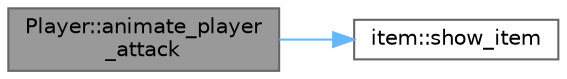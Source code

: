 digraph "Player::animate_player_attack"
{
 // LATEX_PDF_SIZE
  bgcolor="transparent";
  edge [fontname=Helvetica,fontsize=10,labelfontname=Helvetica,labelfontsize=10];
  node [fontname=Helvetica,fontsize=10,shape=box,height=0.2,width=0.4];
  rankdir="LR";
  Node1 [id="Node000001",label="Player::animate_player\l_attack",height=0.2,width=0.4,color="gray40", fillcolor="grey60", style="filled", fontcolor="black",tooltip=" "];
  Node1 -> Node2 [id="edge1_Node000001_Node000002",color="steelblue1",style="solid",tooltip=" "];
  Node2 [id="Node000002",label="item::show_item",height=0.2,width=0.4,color="grey40", fillcolor="white", style="filled",URL="$classitem.html#a4b9e6acdc803f7cd08346cfd73ec6532",tooltip=" "];
}
